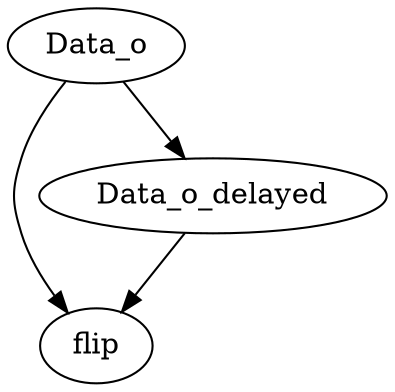 strict digraph "" {
	Data_o -> flip	 [weight=1.0];
	Data_o -> Data_o_delayed	 [weight=1.0];
	Data_o_delayed -> flip	 [weight=1.0];
}
